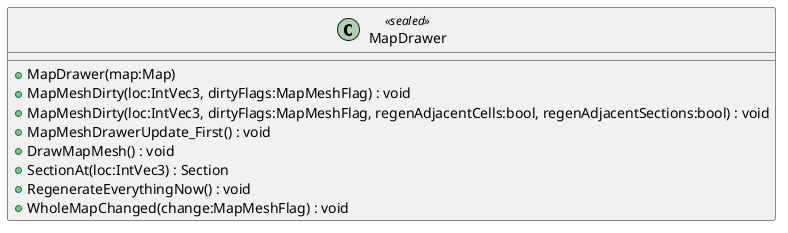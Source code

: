 @startuml
class MapDrawer <<sealed>> {
    + MapDrawer(map:Map)
    + MapMeshDirty(loc:IntVec3, dirtyFlags:MapMeshFlag) : void
    + MapMeshDirty(loc:IntVec3, dirtyFlags:MapMeshFlag, regenAdjacentCells:bool, regenAdjacentSections:bool) : void
    + MapMeshDrawerUpdate_First() : void
    + DrawMapMesh() : void
    + SectionAt(loc:IntVec3) : Section
    + RegenerateEverythingNow() : void
    + WholeMapChanged(change:MapMeshFlag) : void
}
@enduml
